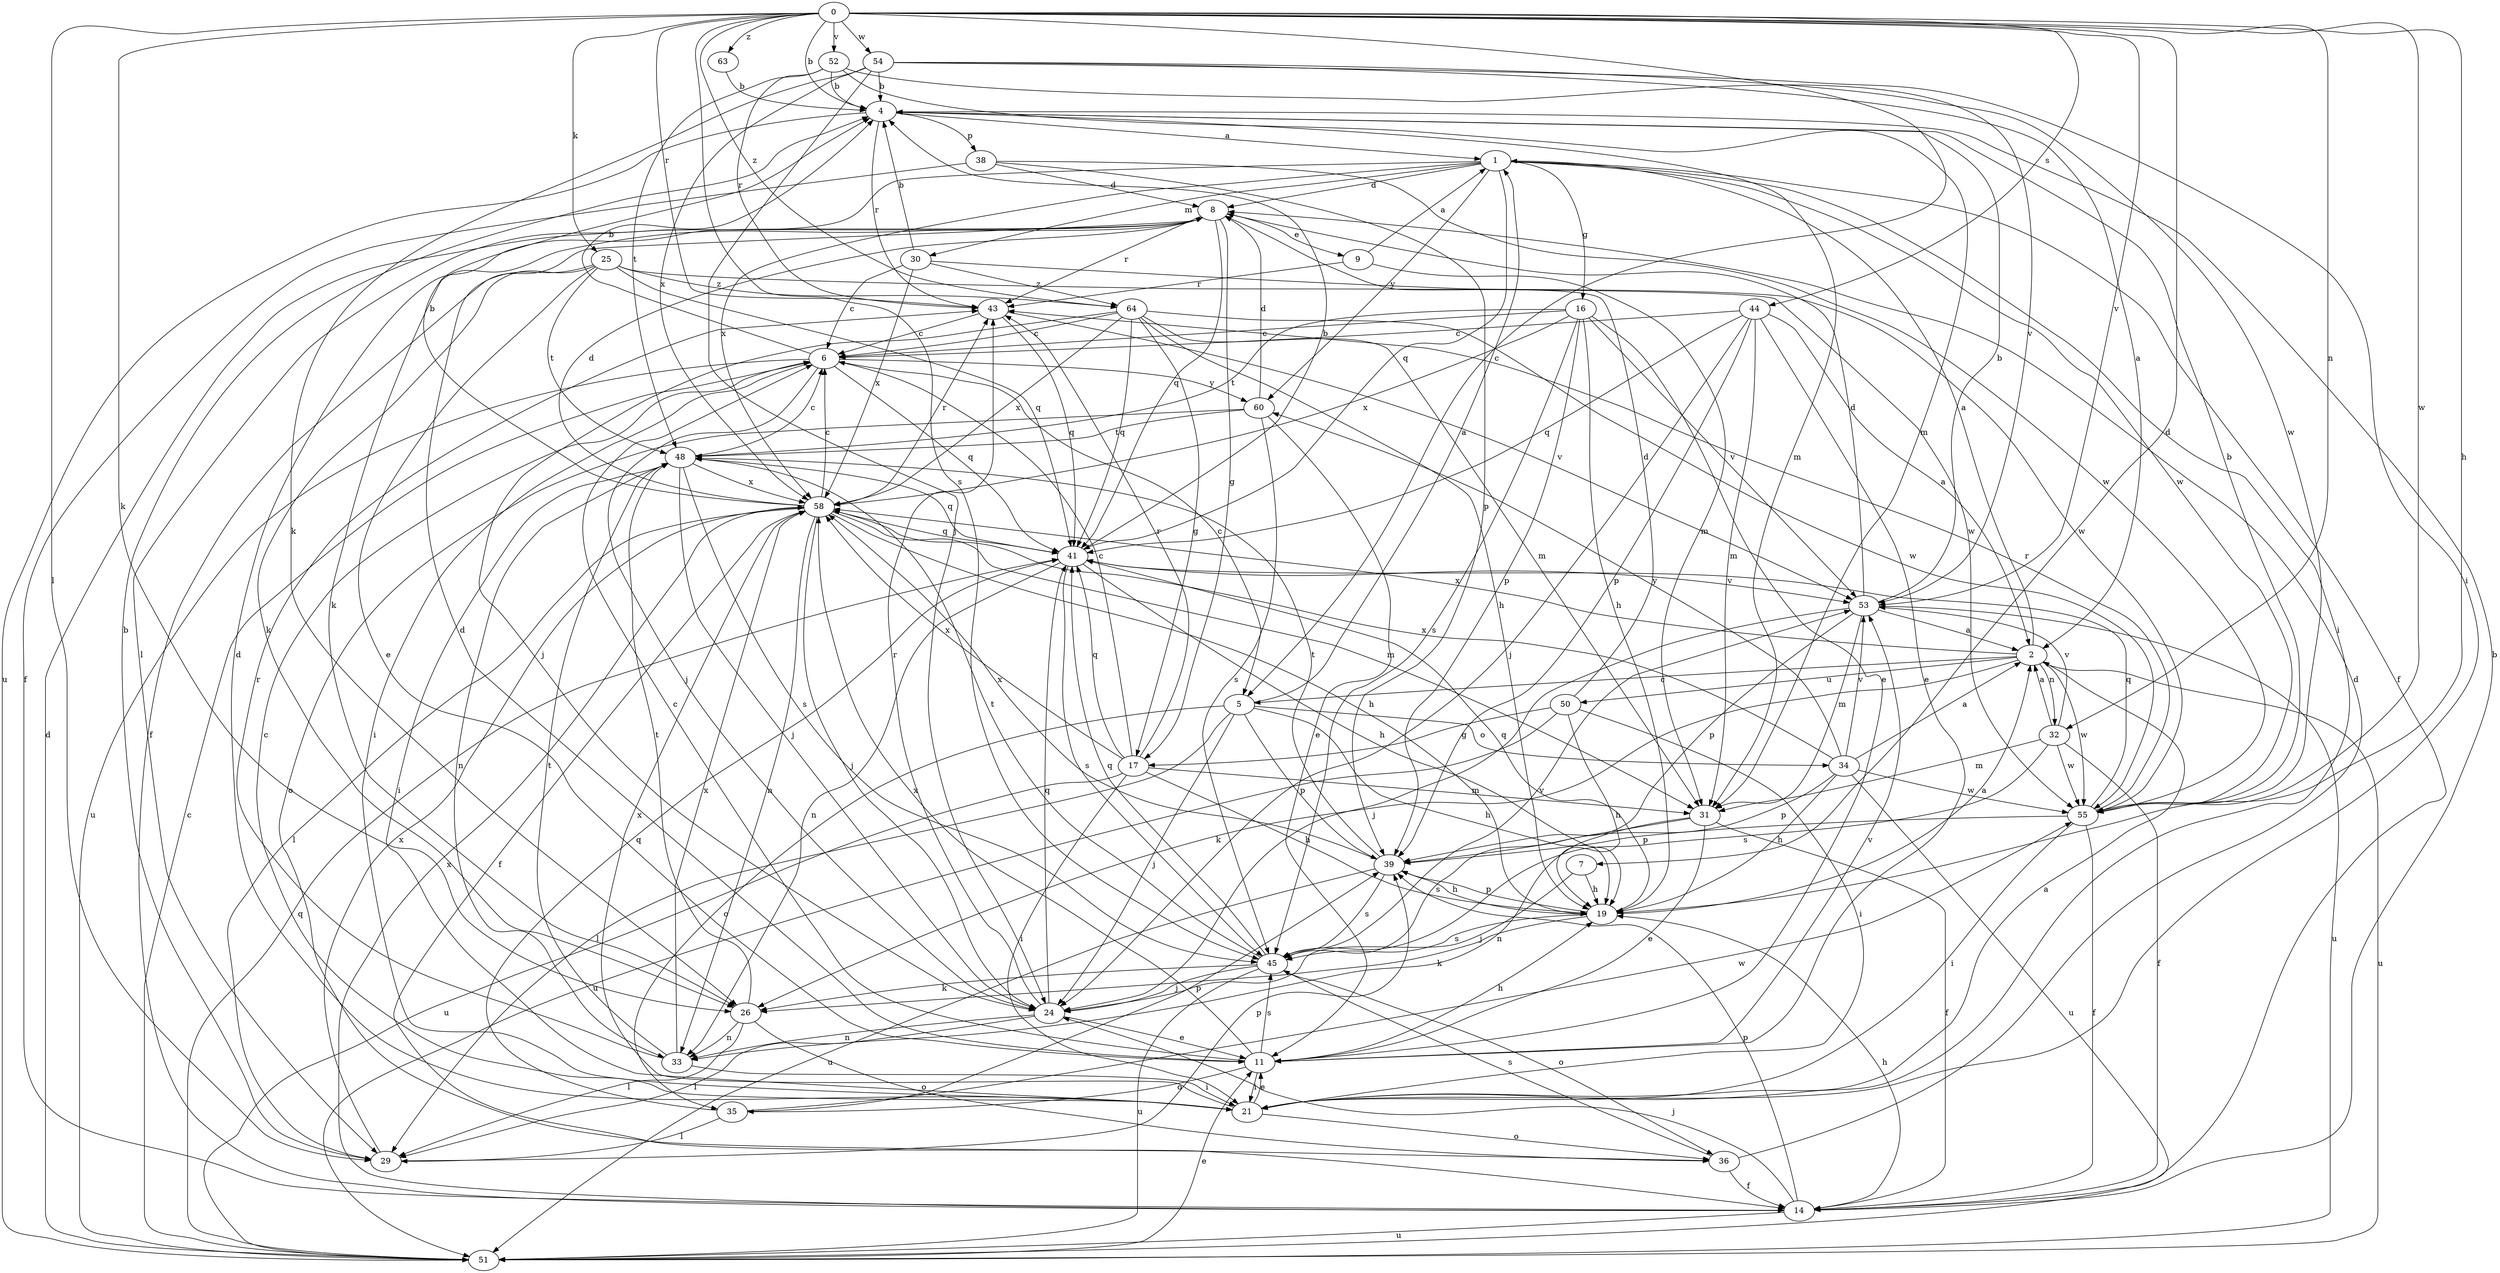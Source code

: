 strict digraph  {
0;
1;
2;
4;
5;
6;
7;
8;
9;
11;
14;
16;
17;
19;
21;
24;
25;
26;
29;
30;
31;
32;
33;
34;
35;
36;
38;
39;
41;
43;
44;
45;
48;
50;
51;
52;
53;
54;
55;
58;
60;
63;
64;
0 -> 4  [label=b];
0 -> 5  [label=c];
0 -> 7  [label=d];
0 -> 19  [label=h];
0 -> 25  [label=k];
0 -> 26  [label=k];
0 -> 29  [label=l];
0 -> 32  [label=n];
0 -> 43  [label=r];
0 -> 44  [label=s];
0 -> 45  [label=s];
0 -> 52  [label=v];
0 -> 53  [label=v];
0 -> 54  [label=w];
0 -> 55  [label=w];
0 -> 63  [label=z];
0 -> 64  [label=z];
1 -> 8  [label=d];
1 -> 14  [label=f];
1 -> 16  [label=g];
1 -> 21  [label=i];
1 -> 29  [label=l];
1 -> 30  [label=m];
1 -> 41  [label=q];
1 -> 55  [label=w];
1 -> 58  [label=x];
1 -> 60  [label=y];
2 -> 1  [label=a];
2 -> 5  [label=c];
2 -> 26  [label=k];
2 -> 32  [label=n];
2 -> 50  [label=u];
2 -> 51  [label=u];
2 -> 55  [label=w];
2 -> 58  [label=x];
4 -> 1  [label=a];
4 -> 31  [label=m];
4 -> 38  [label=p];
4 -> 43  [label=r];
4 -> 51  [label=u];
5 -> 1  [label=a];
5 -> 19  [label=h];
5 -> 24  [label=j];
5 -> 29  [label=l];
5 -> 34  [label=o];
5 -> 35  [label=o];
5 -> 39  [label=p];
6 -> 4  [label=b];
6 -> 5  [label=c];
6 -> 21  [label=i];
6 -> 24  [label=j];
6 -> 41  [label=q];
6 -> 51  [label=u];
6 -> 60  [label=y];
7 -> 19  [label=h];
7 -> 24  [label=j];
8 -> 9  [label=e];
8 -> 17  [label=g];
8 -> 26  [label=k];
8 -> 41  [label=q];
8 -> 43  [label=r];
9 -> 1  [label=a];
9 -> 31  [label=m];
9 -> 43  [label=r];
11 -> 6  [label=c];
11 -> 8  [label=d];
11 -> 19  [label=h];
11 -> 21  [label=i];
11 -> 35  [label=o];
11 -> 45  [label=s];
11 -> 53  [label=v];
11 -> 58  [label=x];
14 -> 4  [label=b];
14 -> 19  [label=h];
14 -> 24  [label=j];
14 -> 39  [label=p];
14 -> 51  [label=u];
14 -> 58  [label=x];
16 -> 6  [label=c];
16 -> 11  [label=e];
16 -> 19  [label=h];
16 -> 39  [label=p];
16 -> 45  [label=s];
16 -> 48  [label=t];
16 -> 53  [label=v];
16 -> 58  [label=x];
17 -> 6  [label=c];
17 -> 19  [label=h];
17 -> 21  [label=i];
17 -> 31  [label=m];
17 -> 41  [label=q];
17 -> 43  [label=r];
17 -> 51  [label=u];
17 -> 58  [label=x];
19 -> 2  [label=a];
19 -> 26  [label=k];
19 -> 39  [label=p];
19 -> 41  [label=q];
19 -> 45  [label=s];
21 -> 2  [label=a];
21 -> 6  [label=c];
21 -> 8  [label=d];
21 -> 11  [label=e];
21 -> 36  [label=o];
21 -> 58  [label=x];
24 -> 11  [label=e];
24 -> 29  [label=l];
24 -> 33  [label=n];
24 -> 41  [label=q];
24 -> 43  [label=r];
25 -> 11  [label=e];
25 -> 14  [label=f];
25 -> 26  [label=k];
25 -> 41  [label=q];
25 -> 48  [label=t];
25 -> 55  [label=w];
25 -> 64  [label=z];
26 -> 29  [label=l];
26 -> 33  [label=n];
26 -> 36  [label=o];
26 -> 48  [label=t];
29 -> 4  [label=b];
29 -> 39  [label=p];
29 -> 58  [label=x];
30 -> 4  [label=b];
30 -> 6  [label=c];
30 -> 55  [label=w];
30 -> 58  [label=x];
30 -> 64  [label=z];
31 -> 11  [label=e];
31 -> 14  [label=f];
31 -> 33  [label=n];
31 -> 45  [label=s];
32 -> 2  [label=a];
32 -> 14  [label=f];
32 -> 31  [label=m];
32 -> 45  [label=s];
32 -> 53  [label=v];
32 -> 55  [label=w];
33 -> 21  [label=i];
33 -> 43  [label=r];
33 -> 48  [label=t];
33 -> 58  [label=x];
34 -> 2  [label=a];
34 -> 19  [label=h];
34 -> 39  [label=p];
34 -> 51  [label=u];
34 -> 53  [label=v];
34 -> 55  [label=w];
34 -> 58  [label=x];
34 -> 60  [label=y];
35 -> 29  [label=l];
35 -> 39  [label=p];
35 -> 41  [label=q];
35 -> 55  [label=w];
36 -> 8  [label=d];
36 -> 14  [label=f];
36 -> 45  [label=s];
38 -> 8  [label=d];
38 -> 14  [label=f];
38 -> 39  [label=p];
38 -> 55  [label=w];
39 -> 19  [label=h];
39 -> 45  [label=s];
39 -> 48  [label=t];
39 -> 51  [label=u];
39 -> 58  [label=x];
41 -> 4  [label=b];
41 -> 19  [label=h];
41 -> 33  [label=n];
41 -> 45  [label=s];
41 -> 53  [label=v];
43 -> 6  [label=c];
43 -> 41  [label=q];
43 -> 53  [label=v];
44 -> 2  [label=a];
44 -> 6  [label=c];
44 -> 11  [label=e];
44 -> 24  [label=j];
44 -> 31  [label=m];
44 -> 39  [label=p];
44 -> 41  [label=q];
45 -> 24  [label=j];
45 -> 26  [label=k];
45 -> 36  [label=o];
45 -> 41  [label=q];
45 -> 48  [label=t];
45 -> 51  [label=u];
45 -> 53  [label=v];
48 -> 6  [label=c];
48 -> 21  [label=i];
48 -> 24  [label=j];
48 -> 33  [label=n];
48 -> 41  [label=q];
48 -> 45  [label=s];
48 -> 58  [label=x];
50 -> 8  [label=d];
50 -> 17  [label=g];
50 -> 19  [label=h];
50 -> 21  [label=i];
50 -> 51  [label=u];
51 -> 6  [label=c];
51 -> 8  [label=d];
51 -> 11  [label=e];
51 -> 41  [label=q];
52 -> 4  [label=b];
52 -> 31  [label=m];
52 -> 43  [label=r];
52 -> 48  [label=t];
52 -> 53  [label=v];
53 -> 2  [label=a];
53 -> 4  [label=b];
53 -> 8  [label=d];
53 -> 24  [label=j];
53 -> 31  [label=m];
53 -> 39  [label=p];
53 -> 51  [label=u];
54 -> 2  [label=a];
54 -> 4  [label=b];
54 -> 21  [label=i];
54 -> 24  [label=j];
54 -> 26  [label=k];
54 -> 55  [label=w];
54 -> 58  [label=x];
55 -> 4  [label=b];
55 -> 14  [label=f];
55 -> 21  [label=i];
55 -> 39  [label=p];
55 -> 41  [label=q];
55 -> 43  [label=r];
58 -> 4  [label=b];
58 -> 6  [label=c];
58 -> 8  [label=d];
58 -> 14  [label=f];
58 -> 19  [label=h];
58 -> 24  [label=j];
58 -> 29  [label=l];
58 -> 31  [label=m];
58 -> 33  [label=n];
58 -> 41  [label=q];
58 -> 43  [label=r];
60 -> 8  [label=d];
60 -> 11  [label=e];
60 -> 36  [label=o];
60 -> 45  [label=s];
60 -> 48  [label=t];
63 -> 4  [label=b];
64 -> 6  [label=c];
64 -> 17  [label=g];
64 -> 19  [label=h];
64 -> 24  [label=j];
64 -> 31  [label=m];
64 -> 41  [label=q];
64 -> 55  [label=w];
64 -> 58  [label=x];
}
